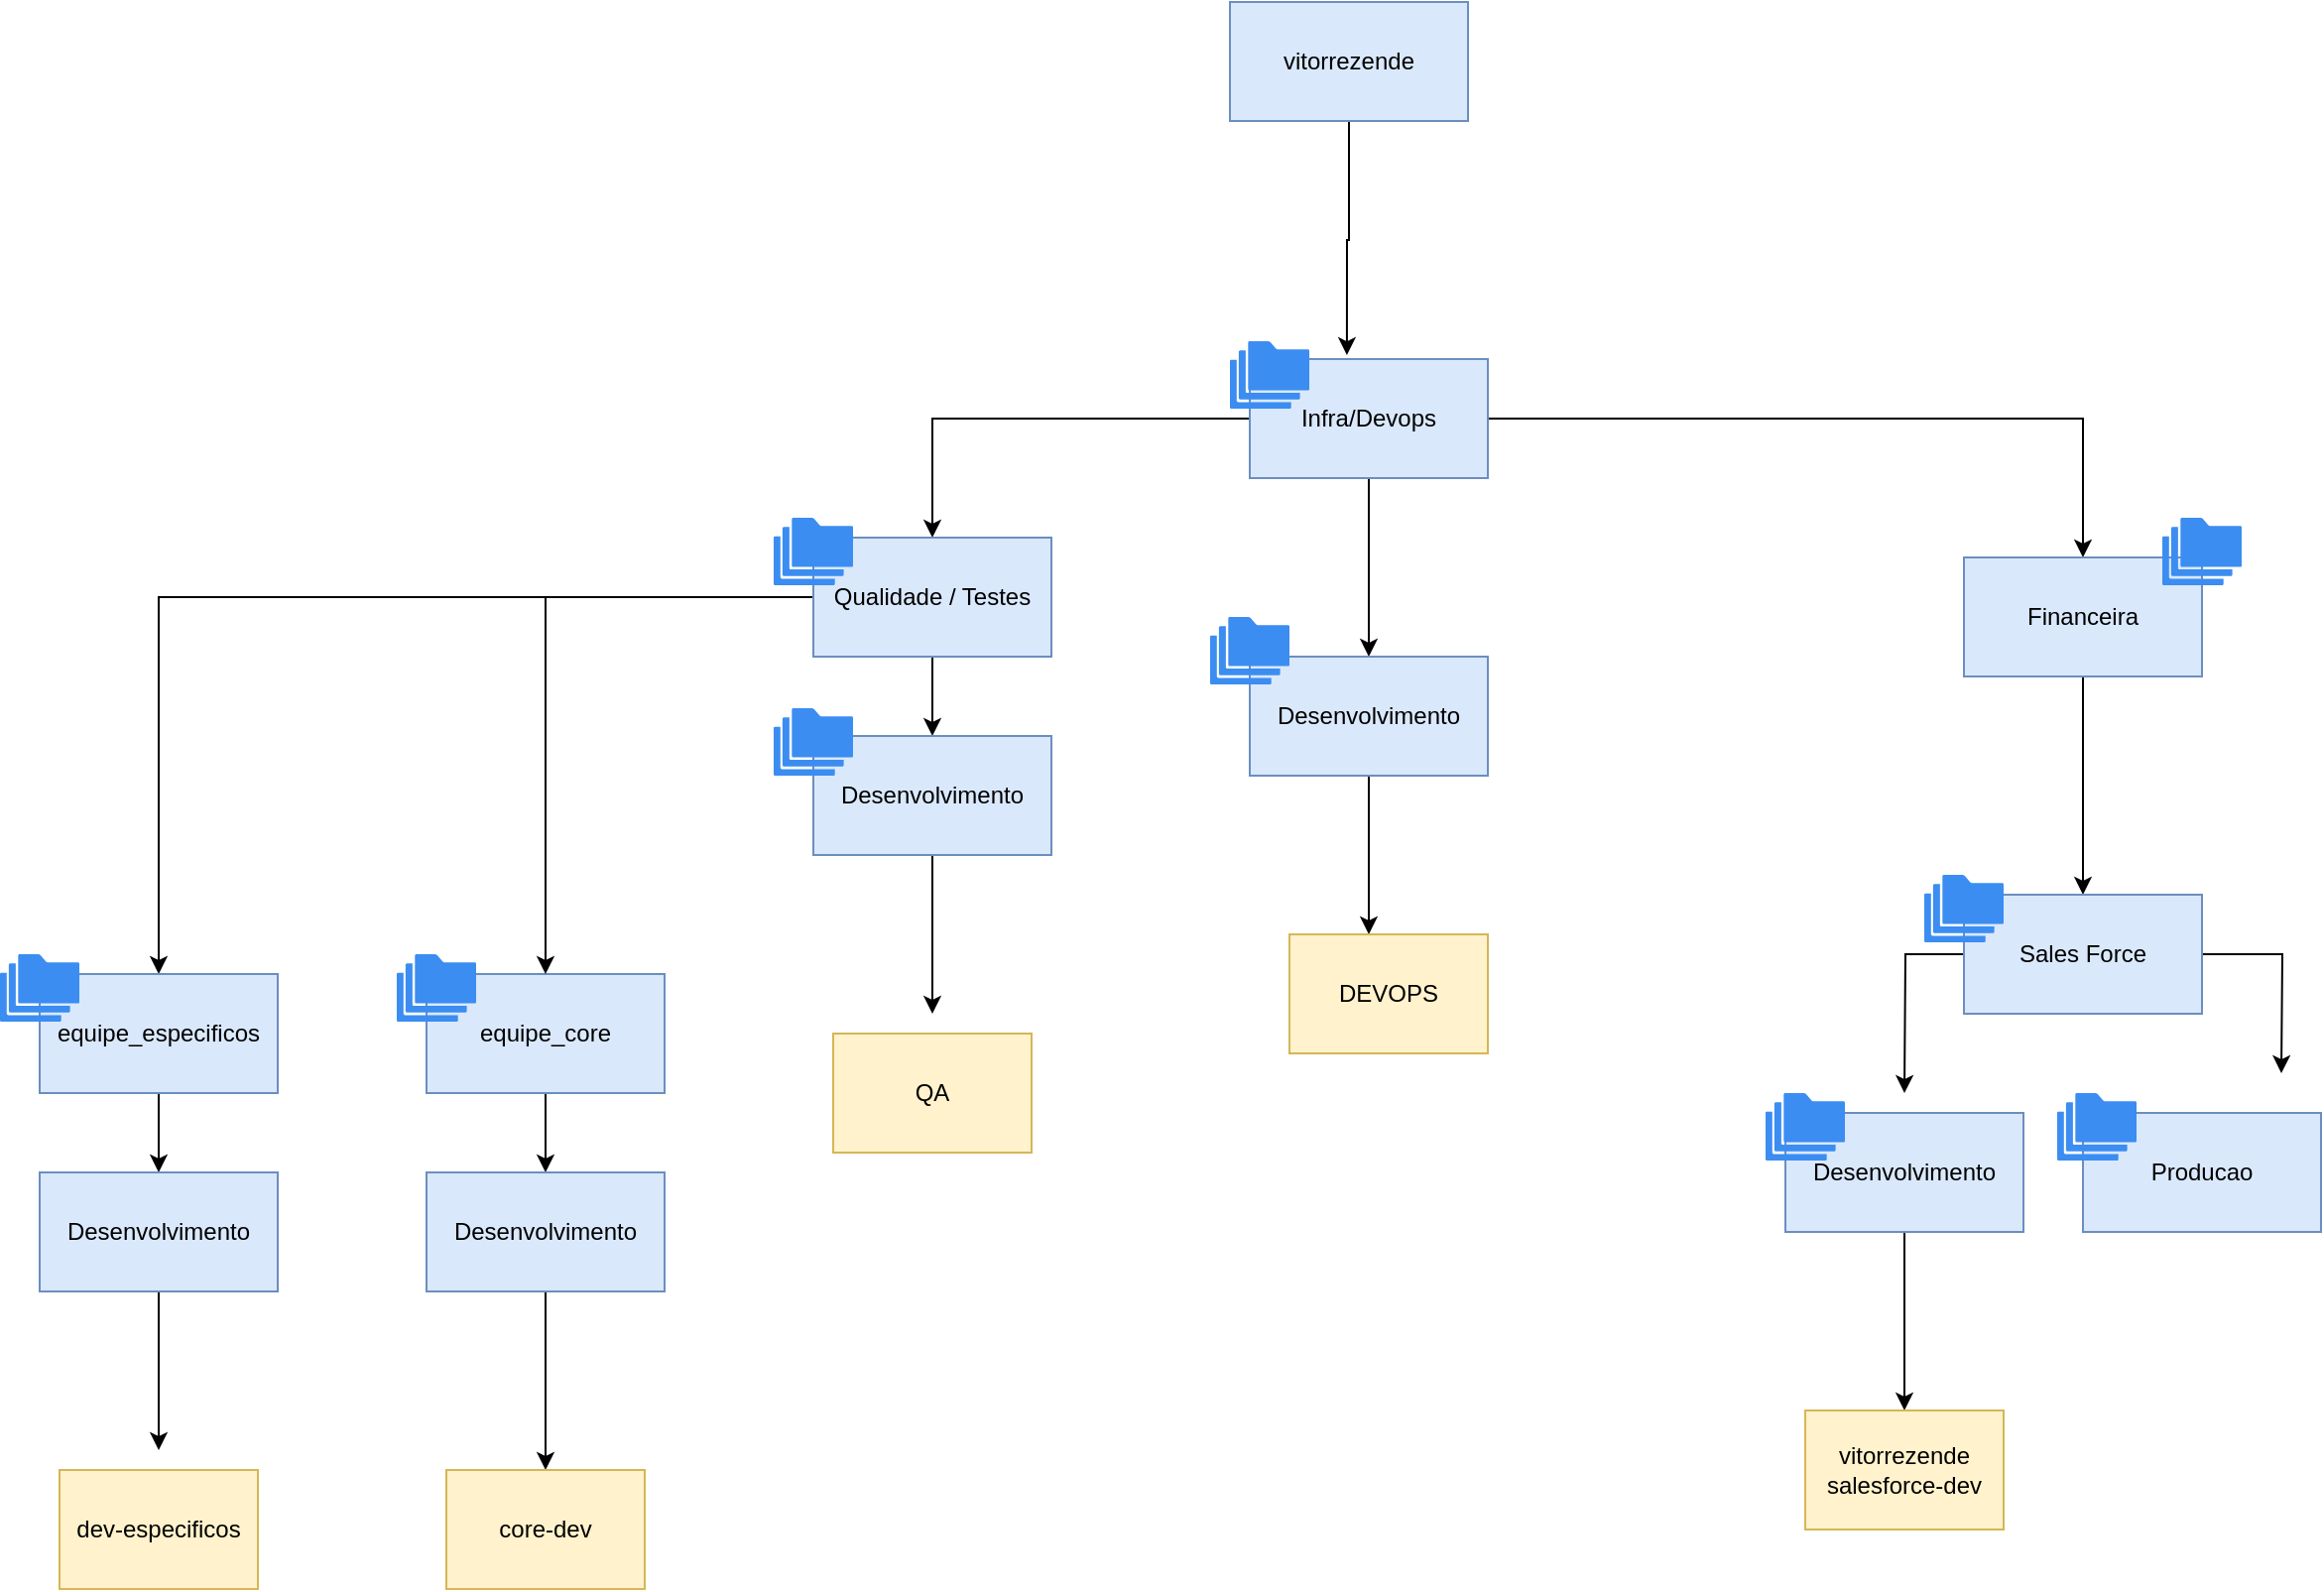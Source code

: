 <mxfile version="20.6.0" type="device" pages="2"><diagram id="OJ75zlZ3bGXf0F_jo_-T" name="organizacao_gcp"><mxGraphModel dx="1965" dy="621" grid="1" gridSize="10" guides="1" tooltips="1" connect="1" arrows="1" fold="1" page="1" pageScale="1" pageWidth="827" pageHeight="1169" math="0" shadow="0"><root><mxCell id="0"/><mxCell id="1" parent="0"/><mxCell id="JPkJBmOSfNgAaJSDzszj-20" style="edgeStyle=orthogonalEdgeStyle;rounded=0;orthogonalLoop=1;jettySize=auto;html=1;entryX=0.408;entryY=-0.033;entryDx=0;entryDy=0;entryPerimeter=0;" edge="1" parent="1" source="lwq8H0B81Pt8OWV8RZo5-1" target="lwq8H0B81Pt8OWV8RZo5-3"><mxGeometry relative="1" as="geometry"/></mxCell><mxCell id="lwq8H0B81Pt8OWV8RZo5-1" value="vitorrezende" style="rounded=0;whiteSpace=wrap;html=1;fillColor=#dae8fc;strokeColor=#6c8ebf;" parent="1" vertex="1"><mxGeometry x="370" y="10" width="120" height="60" as="geometry"/></mxCell><mxCell id="JPkJBmOSfNgAaJSDzszj-22" style="edgeStyle=orthogonalEdgeStyle;rounded=0;orthogonalLoop=1;jettySize=auto;html=1;" edge="1" parent="1" source="lwq8H0B81Pt8OWV8RZo5-3" target="lwq8H0B81Pt8OWV8RZo5-6"><mxGeometry relative="1" as="geometry"/></mxCell><mxCell id="JPkJBmOSfNgAaJSDzszj-23" style="edgeStyle=orthogonalEdgeStyle;rounded=0;orthogonalLoop=1;jettySize=auto;html=1;entryX=0.5;entryY=0;entryDx=0;entryDy=0;" edge="1" parent="1" source="lwq8H0B81Pt8OWV8RZo5-3" target="lwq8H0B81Pt8OWV8RZo5-11"><mxGeometry relative="1" as="geometry"/></mxCell><mxCell id="JPkJBmOSfNgAaJSDzszj-24" style="edgeStyle=orthogonalEdgeStyle;rounded=0;orthogonalLoop=1;jettySize=auto;html=1;" edge="1" parent="1" source="lwq8H0B81Pt8OWV8RZo5-3" target="JPkJBmOSfNgAaJSDzszj-7"><mxGeometry relative="1" as="geometry"/></mxCell><mxCell id="lwq8H0B81Pt8OWV8RZo5-3" value="Infra/Devops" style="whiteSpace=wrap;html=1;fillColor=#dae8fc;strokeColor=#6c8ebf;rounded=0;" parent="1" vertex="1"><mxGeometry x="380" y="190" width="120" height="60" as="geometry"/></mxCell><mxCell id="4tagldR8a85V4j4vMIqo-4" style="edgeStyle=orthogonalEdgeStyle;rounded=0;orthogonalLoop=1;jettySize=auto;html=1;entryX=0.5;entryY=0;entryDx=0;entryDy=0;" parent="1" source="lwq8H0B81Pt8OWV8RZo5-6" target="4tagldR8a85V4j4vMIqo-1" edge="1"><mxGeometry relative="1" as="geometry"/></mxCell><mxCell id="lwq8H0B81Pt8OWV8RZo5-6" value="Financeira" style="whiteSpace=wrap;html=1;fillColor=#dae8fc;strokeColor=#6c8ebf;rounded=0;" parent="1" vertex="1"><mxGeometry x="740" y="290" width="120" height="60" as="geometry"/></mxCell><mxCell id="lwq8H0B81Pt8OWV8RZo5-8" value="" style="sketch=0;html=1;aspect=fixed;strokeColor=none;shadow=0;align=center;verticalAlign=top;fillColor=#3B8DF1;shape=mxgraph.gcp2.folders" parent="1" vertex="1"><mxGeometry x="370" y="181" width="40" height="34" as="geometry"/></mxCell><mxCell id="lwq8H0B81Pt8OWV8RZo5-9" value="" style="sketch=0;html=1;aspect=fixed;strokeColor=none;shadow=0;align=center;verticalAlign=top;fillColor=#3B8DF1;shape=mxgraph.gcp2.folders" parent="1" vertex="1"><mxGeometry x="840" y="270" width="40" height="34" as="geometry"/></mxCell><mxCell id="lwq8H0B81Pt8OWV8RZo5-18" style="edgeStyle=orthogonalEdgeStyle;rounded=0;orthogonalLoop=1;jettySize=auto;html=1;entryX=0.5;entryY=0;entryDx=0;entryDy=0;" parent="1" source="lwq8H0B81Pt8OWV8RZo5-10" target="lwq8H0B81Pt8OWV8RZo5-12" edge="1"><mxGeometry relative="1" as="geometry"/></mxCell><mxCell id="lwq8H0B81Pt8OWV8RZo5-10" value="equipe_core" style="whiteSpace=wrap;html=1;fillColor=#dae8fc;strokeColor=#6c8ebf;rounded=0;" parent="1" vertex="1"><mxGeometry x="-35" y="500" width="120" height="60" as="geometry"/></mxCell><mxCell id="lwq8H0B81Pt8OWV8RZo5-20" style="edgeStyle=orthogonalEdgeStyle;rounded=0;orthogonalLoop=1;jettySize=auto;html=1;entryX=0.5;entryY=0;entryDx=0;entryDy=0;" parent="1" source="lwq8H0B81Pt8OWV8RZo5-11" target="lwq8H0B81Pt8OWV8RZo5-14" edge="1"><mxGeometry relative="1" as="geometry"/></mxCell><mxCell id="JPkJBmOSfNgAaJSDzszj-16" style="edgeStyle=orthogonalEdgeStyle;rounded=0;orthogonalLoop=1;jettySize=auto;html=1;" edge="1" parent="1" source="lwq8H0B81Pt8OWV8RZo5-11" target="lwq8H0B81Pt8OWV8RZo5-10"><mxGeometry relative="1" as="geometry"/></mxCell><mxCell id="JPkJBmOSfNgAaJSDzszj-18" style="edgeStyle=orthogonalEdgeStyle;rounded=0;orthogonalLoop=1;jettySize=auto;html=1;entryX=0.5;entryY=0;entryDx=0;entryDy=0;" edge="1" parent="1" source="lwq8H0B81Pt8OWV8RZo5-11" target="JPkJBmOSfNgAaJSDzszj-11"><mxGeometry relative="1" as="geometry"/></mxCell><mxCell id="lwq8H0B81Pt8OWV8RZo5-11" value="Qualidade / Testes" style="whiteSpace=wrap;html=1;fillColor=#dae8fc;strokeColor=#6c8ebf;rounded=0;" parent="1" vertex="1"><mxGeometry x="160" y="280" width="120" height="60" as="geometry"/></mxCell><mxCell id="lwq8H0B81Pt8OWV8RZo5-23" value="" style="edgeStyle=orthogonalEdgeStyle;rounded=0;orthogonalLoop=1;jettySize=auto;html=1;" parent="1" source="lwq8H0B81Pt8OWV8RZo5-12" target="lwq8H0B81Pt8OWV8RZo5-22" edge="1"><mxGeometry relative="1" as="geometry"/></mxCell><mxCell id="lwq8H0B81Pt8OWV8RZo5-12" value="Desenvolvimento" style="whiteSpace=wrap;html=1;fillColor=#dae8fc;strokeColor=#6c8ebf;rounded=0;" parent="1" vertex="1"><mxGeometry x="-35" y="600" width="120" height="60" as="geometry"/></mxCell><mxCell id="lwq8H0B81Pt8OWV8RZo5-29" style="edgeStyle=orthogonalEdgeStyle;rounded=0;orthogonalLoop=1;jettySize=auto;html=1;" parent="1" source="lwq8H0B81Pt8OWV8RZo5-14" edge="1"><mxGeometry relative="1" as="geometry"><mxPoint x="220" y="520" as="targetPoint"/></mxGeometry></mxCell><mxCell id="lwq8H0B81Pt8OWV8RZo5-14" value="Desenvolvimento" style="whiteSpace=wrap;html=1;fillColor=#dae8fc;strokeColor=#6c8ebf;rounded=0;" parent="1" vertex="1"><mxGeometry x="160" y="380" width="120" height="60" as="geometry"/></mxCell><mxCell id="lwq8H0B81Pt8OWV8RZo5-22" value="core-dev" style="whiteSpace=wrap;html=1;fillColor=#fff2cc;strokeColor=#d6b656;rounded=0;" parent="1" vertex="1"><mxGeometry x="-25" y="750" width="100" height="60" as="geometry"/></mxCell><mxCell id="lwq8H0B81Pt8OWV8RZo5-26" value="QA" style="whiteSpace=wrap;html=1;fillColor=#fff2cc;strokeColor=#d6b656;rounded=0;" parent="1" vertex="1"><mxGeometry x="170" y="530" width="100" height="60" as="geometry"/></mxCell><mxCell id="lwq8H0B81Pt8OWV8RZo5-31" value="" style="sketch=0;html=1;aspect=fixed;strokeColor=none;shadow=0;align=center;verticalAlign=top;fillColor=#3B8DF1;shape=mxgraph.gcp2.folders" parent="1" vertex="1"><mxGeometry x="-50" y="490" width="40" height="34" as="geometry"/></mxCell><mxCell id="lwq8H0B81Pt8OWV8RZo5-32" value="" style="sketch=0;html=1;aspect=fixed;strokeColor=none;shadow=0;align=center;verticalAlign=top;fillColor=#3B8DF1;shape=mxgraph.gcp2.folders" parent="1" vertex="1"><mxGeometry x="140" y="270" width="40" height="34" as="geometry"/></mxCell><mxCell id="4tagldR8a85V4j4vMIqo-9" style="edgeStyle=orthogonalEdgeStyle;rounded=0;orthogonalLoop=1;jettySize=auto;html=1;" parent="1" source="4tagldR8a85V4j4vMIqo-1" edge="1"><mxGeometry relative="1" as="geometry"><mxPoint x="710" y="560" as="targetPoint"/></mxGeometry></mxCell><mxCell id="4tagldR8a85V4j4vMIqo-10" style="edgeStyle=orthogonalEdgeStyle;rounded=0;orthogonalLoop=1;jettySize=auto;html=1;" parent="1" source="4tagldR8a85V4j4vMIqo-1" edge="1"><mxGeometry relative="1" as="geometry"><mxPoint x="900" y="550" as="targetPoint"/></mxGeometry></mxCell><mxCell id="4tagldR8a85V4j4vMIqo-1" value="Sales Force" style="whiteSpace=wrap;html=1;fillColor=#dae8fc;strokeColor=#6c8ebf;rounded=0;" parent="1" vertex="1"><mxGeometry x="740" y="460" width="120" height="60" as="geometry"/></mxCell><mxCell id="4tagldR8a85V4j4vMIqo-2" value="" style="sketch=0;html=1;aspect=fixed;strokeColor=none;shadow=0;align=center;verticalAlign=top;fillColor=#3B8DF1;shape=mxgraph.gcp2.folders" parent="1" vertex="1"><mxGeometry x="720" y="450" width="40" height="34" as="geometry"/></mxCell><mxCell id="JPkJBmOSfNgAaJSDzszj-2" style="edgeStyle=orthogonalEdgeStyle;rounded=0;orthogonalLoop=1;jettySize=auto;html=1;" edge="1" parent="1" source="4tagldR8a85V4j4vMIqo-5" target="4tagldR8a85V4j4vMIqo-11"><mxGeometry relative="1" as="geometry"/></mxCell><mxCell id="4tagldR8a85V4j4vMIqo-5" value="Desenvolvimento" style="whiteSpace=wrap;html=1;fillColor=#dae8fc;strokeColor=#6c8ebf;rounded=0;" parent="1" vertex="1"><mxGeometry x="650" y="570" width="120" height="60" as="geometry"/></mxCell><mxCell id="4tagldR8a85V4j4vMIqo-6" value="Producao" style="whiteSpace=wrap;html=1;fillColor=#dae8fc;strokeColor=#6c8ebf;rounded=0;" parent="1" vertex="1"><mxGeometry x="800" y="570" width="120" height="60" as="geometry"/></mxCell><mxCell id="4tagldR8a85V4j4vMIqo-7" value="" style="sketch=0;html=1;aspect=fixed;strokeColor=none;shadow=0;align=center;verticalAlign=top;fillColor=#3B8DF1;shape=mxgraph.gcp2.folders" parent="1" vertex="1"><mxGeometry x="787" y="560" width="40" height="34" as="geometry"/></mxCell><mxCell id="4tagldR8a85V4j4vMIqo-8" value="" style="sketch=0;html=1;aspect=fixed;strokeColor=none;shadow=0;align=center;verticalAlign=top;fillColor=#3B8DF1;shape=mxgraph.gcp2.folders" parent="1" vertex="1"><mxGeometry x="640" y="560" width="40" height="34" as="geometry"/></mxCell><mxCell id="4tagldR8a85V4j4vMIqo-11" value="vitorrezende salesforce-dev" style="whiteSpace=wrap;html=1;fillColor=#fff2cc;strokeColor=#d6b656;rounded=0;" parent="1" vertex="1"><mxGeometry x="660" y="720" width="100" height="60" as="geometry"/></mxCell><mxCell id="JPkJBmOSfNgAaJSDzszj-6" style="edgeStyle=orthogonalEdgeStyle;rounded=0;orthogonalLoop=1;jettySize=auto;html=1;" edge="1" parent="1" source="JPkJBmOSfNgAaJSDzszj-7"><mxGeometry relative="1" as="geometry"><mxPoint x="440" y="480" as="targetPoint"/></mxGeometry></mxCell><mxCell id="JPkJBmOSfNgAaJSDzszj-7" value="Desenvolvimento" style="whiteSpace=wrap;html=1;fillColor=#dae8fc;strokeColor=#6c8ebf;rounded=0;" vertex="1" parent="1"><mxGeometry x="380" y="340" width="120" height="60" as="geometry"/></mxCell><mxCell id="JPkJBmOSfNgAaJSDzszj-8" value="DEVOPS" style="whiteSpace=wrap;html=1;fillColor=#fff2cc;strokeColor=#d6b656;rounded=0;" vertex="1" parent="1"><mxGeometry x="400" y="480" width="100" height="60" as="geometry"/></mxCell><mxCell id="JPkJBmOSfNgAaJSDzszj-10" style="edgeStyle=orthogonalEdgeStyle;rounded=0;orthogonalLoop=1;jettySize=auto;html=1;entryX=0.5;entryY=0;entryDx=0;entryDy=0;" edge="1" parent="1" source="JPkJBmOSfNgAaJSDzszj-11" target="JPkJBmOSfNgAaJSDzszj-13"><mxGeometry relative="1" as="geometry"/></mxCell><mxCell id="JPkJBmOSfNgAaJSDzszj-11" value="equipe_especificos" style="whiteSpace=wrap;html=1;fillColor=#dae8fc;strokeColor=#6c8ebf;rounded=0;" vertex="1" parent="1"><mxGeometry x="-230" y="500" width="120" height="60" as="geometry"/></mxCell><mxCell id="JPkJBmOSfNgAaJSDzszj-12" style="edgeStyle=orthogonalEdgeStyle;rounded=0;orthogonalLoop=1;jettySize=auto;html=1;" edge="1" parent="1" source="JPkJBmOSfNgAaJSDzszj-13"><mxGeometry relative="1" as="geometry"><mxPoint x="-170" y="740" as="targetPoint"/></mxGeometry></mxCell><mxCell id="JPkJBmOSfNgAaJSDzszj-13" value="Desenvolvimento" style="whiteSpace=wrap;html=1;fillColor=#dae8fc;strokeColor=#6c8ebf;rounded=0;" vertex="1" parent="1"><mxGeometry x="-230" y="600" width="120" height="60" as="geometry"/></mxCell><mxCell id="JPkJBmOSfNgAaJSDzszj-14" value="dev-especificos" style="whiteSpace=wrap;html=1;fillColor=#fff2cc;strokeColor=#d6b656;rounded=0;" vertex="1" parent="1"><mxGeometry x="-220" y="750" width="100" height="60" as="geometry"/></mxCell><mxCell id="JPkJBmOSfNgAaJSDzszj-15" value="" style="sketch=0;html=1;aspect=fixed;strokeColor=none;shadow=0;align=center;verticalAlign=top;fillColor=#3B8DF1;shape=mxgraph.gcp2.folders" vertex="1" parent="1"><mxGeometry x="-250" y="490" width="40" height="34" as="geometry"/></mxCell><mxCell id="JPkJBmOSfNgAaJSDzszj-25" value="" style="sketch=0;html=1;aspect=fixed;strokeColor=none;shadow=0;align=center;verticalAlign=top;fillColor=#3B8DF1;shape=mxgraph.gcp2.folders" vertex="1" parent="1"><mxGeometry x="360" y="320" width="40" height="34" as="geometry"/></mxCell><mxCell id="JPkJBmOSfNgAaJSDzszj-26" value="" style="sketch=0;html=1;aspect=fixed;strokeColor=none;shadow=0;align=center;verticalAlign=top;fillColor=#3B8DF1;shape=mxgraph.gcp2.folders" vertex="1" parent="1"><mxGeometry x="140" y="366" width="40" height="34" as="geometry"/></mxCell></root></mxGraphModel></diagram><diagram id="z-7XpXx9mp-PBBUGqZUO" name="organizacao_grupos"><mxGraphModel dx="856" dy="574" grid="1" gridSize="10" guides="1" tooltips="1" connect="1" arrows="1" fold="1" page="1" pageScale="1" pageWidth="827" pageHeight="1169" math="0" shadow="0"><root><mxCell id="0"/><mxCell id="1" parent="0"/><mxCell id="r2_SFlGKL5OcZtT6BBKR-3" value="" style="edgeStyle=orthogonalEdgeStyle;rounded=0;orthogonalLoop=1;jettySize=auto;html=1;" edge="1" parent="1" source="r2_SFlGKL5OcZtT6BBKR-1" target="r2_SFlGKL5OcZtT6BBKR-2"><mxGeometry relative="1" as="geometry"/></mxCell><mxCell id="r2_SFlGKL5OcZtT6BBKR-11" style="edgeStyle=orthogonalEdgeStyle;rounded=0;orthogonalLoop=1;jettySize=auto;html=1;" edge="1" parent="1" source="r2_SFlGKL5OcZtT6BBKR-1"><mxGeometry relative="1" as="geometry"><mxPoint x="410" y="220" as="targetPoint"/></mxGeometry></mxCell><mxCell id="r2_SFlGKL5OcZtT6BBKR-20" style="edgeStyle=orthogonalEdgeStyle;rounded=0;orthogonalLoop=1;jettySize=auto;html=1;" edge="1" parent="1" source="r2_SFlGKL5OcZtT6BBKR-1"><mxGeometry relative="1" as="geometry"><mxPoint x="90" y="220" as="targetPoint"/></mxGeometry></mxCell><mxCell id="r2_SFlGKL5OcZtT6BBKR-21" style="edgeStyle=orthogonalEdgeStyle;rounded=0;orthogonalLoop=1;jettySize=auto;html=1;" edge="1" parent="1" source="r2_SFlGKL5OcZtT6BBKR-1"><mxGeometry relative="1" as="geometry"><mxPoint x="580" y="220" as="targetPoint"/></mxGeometry></mxCell><mxCell id="r2_SFlGKL5OcZtT6BBKR-1" value="carlosbarbero.com.br" style="rounded=0;whiteSpace=wrap;html=1;" vertex="1" parent="1"><mxGeometry x="210" y="90" width="120" height="60" as="geometry"/></mxCell><mxCell id="r2_SFlGKL5OcZtT6BBKR-5" style="edgeStyle=orthogonalEdgeStyle;rounded=0;orthogonalLoop=1;jettySize=auto;html=1;" edge="1" parent="1" source="r2_SFlGKL5OcZtT6BBKR-2"><mxGeometry relative="1" as="geometry"><mxPoint x="270" y="360" as="targetPoint"/></mxGeometry></mxCell><mxCell id="r2_SFlGKL5OcZtT6BBKR-2" value="devops" style="whiteSpace=wrap;html=1;rounded=0;" vertex="1" parent="1"><mxGeometry x="210" y="230" width="120" height="60" as="geometry"/></mxCell><mxCell id="r2_SFlGKL5OcZtT6BBKR-4" value="" style="shape=actor;whiteSpace=wrap;html=1;" vertex="1" parent="1"><mxGeometry x="250" y="370" width="40" height="60" as="geometry"/></mxCell><mxCell id="r2_SFlGKL5OcZtT6BBKR-6" value="" style="sketch=0;pointerEvents=1;shadow=0;dashed=0;html=1;strokeColor=none;labelPosition=center;verticalLabelPosition=bottom;verticalAlign=top;align=center;fillColor=#505050;shape=mxgraph.mscae.intune.user_group" vertex="1" parent="1"><mxGeometry x="180" y="210" width="50" height="37" as="geometry"/></mxCell><mxCell id="r2_SFlGKL5OcZtT6BBKR-10" style="edgeStyle=orthogonalEdgeStyle;rounded=0;orthogonalLoop=1;jettySize=auto;html=1;" edge="1" parent="1" source="r2_SFlGKL5OcZtT6BBKR-7"><mxGeometry relative="1" as="geometry"><mxPoint x="410" y="360" as="targetPoint"/></mxGeometry></mxCell><mxCell id="r2_SFlGKL5OcZtT6BBKR-7" value="sre" style="whiteSpace=wrap;html=1;rounded=0;" vertex="1" parent="1"><mxGeometry x="350" y="230" width="120" height="60" as="geometry"/></mxCell><mxCell id="r2_SFlGKL5OcZtT6BBKR-8" value="" style="sketch=0;pointerEvents=1;shadow=0;dashed=0;html=1;strokeColor=none;labelPosition=center;verticalLabelPosition=bottom;verticalAlign=top;align=center;fillColor=#505050;shape=mxgraph.mscae.intune.user_group" vertex="1" parent="1"><mxGeometry x="440" y="210" width="50" height="37" as="geometry"/></mxCell><mxCell id="r2_SFlGKL5OcZtT6BBKR-9" value="" style="shape=actor;whiteSpace=wrap;html=1;" vertex="1" parent="1"><mxGeometry x="390" y="370" width="40" height="60" as="geometry"/></mxCell><mxCell id="r2_SFlGKL5OcZtT6BBKR-17" style="edgeStyle=orthogonalEdgeStyle;rounded=0;orthogonalLoop=1;jettySize=auto;html=1;" edge="1" parent="1" source="r2_SFlGKL5OcZtT6BBKR-12"><mxGeometry relative="1" as="geometry"><mxPoint x="570" y="360" as="targetPoint"/></mxGeometry></mxCell><mxCell id="r2_SFlGKL5OcZtT6BBKR-12" value="financeiro" style="whiteSpace=wrap;html=1;rounded=0;" vertex="1" parent="1"><mxGeometry x="510" y="230" width="120" height="60" as="geometry"/></mxCell><mxCell id="r2_SFlGKL5OcZtT6BBKR-19" style="edgeStyle=orthogonalEdgeStyle;rounded=0;orthogonalLoop=1;jettySize=auto;html=1;entryX=0.5;entryY=0;entryDx=0;entryDy=0;" edge="1" parent="1" source="r2_SFlGKL5OcZtT6BBKR-13" target="r2_SFlGKL5OcZtT6BBKR-18"><mxGeometry relative="1" as="geometry"/></mxCell><mxCell id="r2_SFlGKL5OcZtT6BBKR-13" value="marketing" style="whiteSpace=wrap;html=1;rounded=0;" vertex="1" parent="1"><mxGeometry x="30" y="230" width="120" height="60" as="geometry"/></mxCell><mxCell id="r2_SFlGKL5OcZtT6BBKR-14" value="" style="sketch=0;pointerEvents=1;shadow=0;dashed=0;html=1;strokeColor=none;labelPosition=center;verticalLabelPosition=bottom;verticalAlign=top;align=center;fillColor=#505050;shape=mxgraph.mscae.intune.user_group" vertex="1" parent="1"><mxGeometry x="10" y="210" width="50" height="37" as="geometry"/></mxCell><mxCell id="r2_SFlGKL5OcZtT6BBKR-15" value="" style="sketch=0;pointerEvents=1;shadow=0;dashed=0;html=1;strokeColor=none;labelPosition=center;verticalLabelPosition=bottom;verticalAlign=top;align=center;fillColor=#505050;shape=mxgraph.mscae.intune.user_group" vertex="1" parent="1"><mxGeometry x="600" y="210" width="50" height="37" as="geometry"/></mxCell><mxCell id="r2_SFlGKL5OcZtT6BBKR-16" value="" style="shape=actor;whiteSpace=wrap;html=1;" vertex="1" parent="1"><mxGeometry x="550" y="370" width="40" height="60" as="geometry"/></mxCell><mxCell id="r2_SFlGKL5OcZtT6BBKR-18" value="" style="shape=actor;whiteSpace=wrap;html=1;" vertex="1" parent="1"><mxGeometry x="70" y="370" width="40" height="60" as="geometry"/></mxCell></root></mxGraphModel></diagram></mxfile>